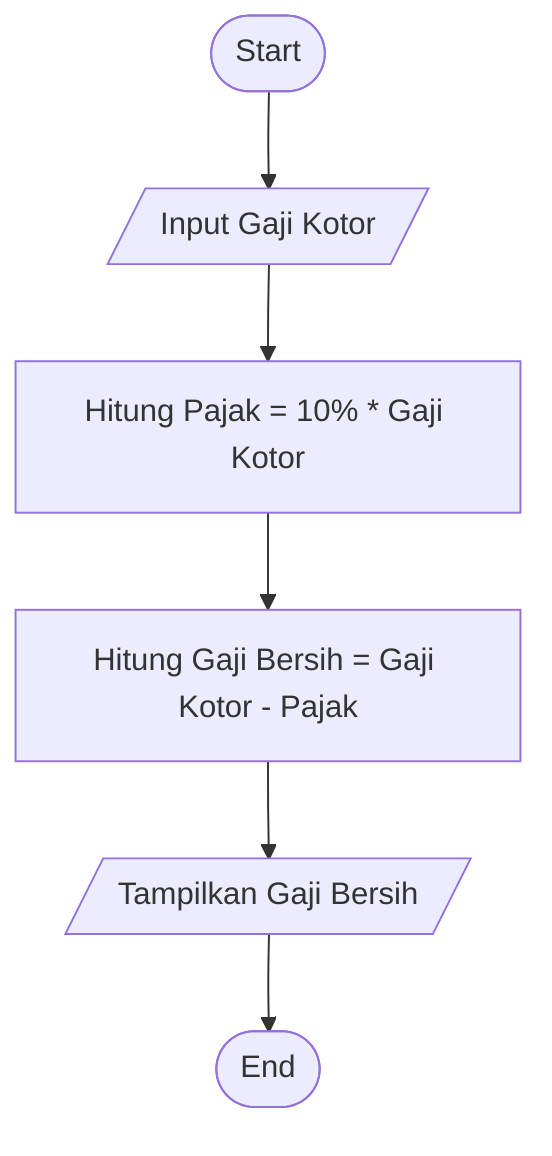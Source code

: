 flowchart TB 
    A([Start]) --> B[/Input Gaji Kotor/]
    B -->C[Hitung Pajak = 10% * Gaji Kotor]
    C --> D[Hitung Gaji Bersih = Gaji Kotor - Pajak]
    D --> E[/Tampilkan Gaji Bersih/]
    E --> F([End])